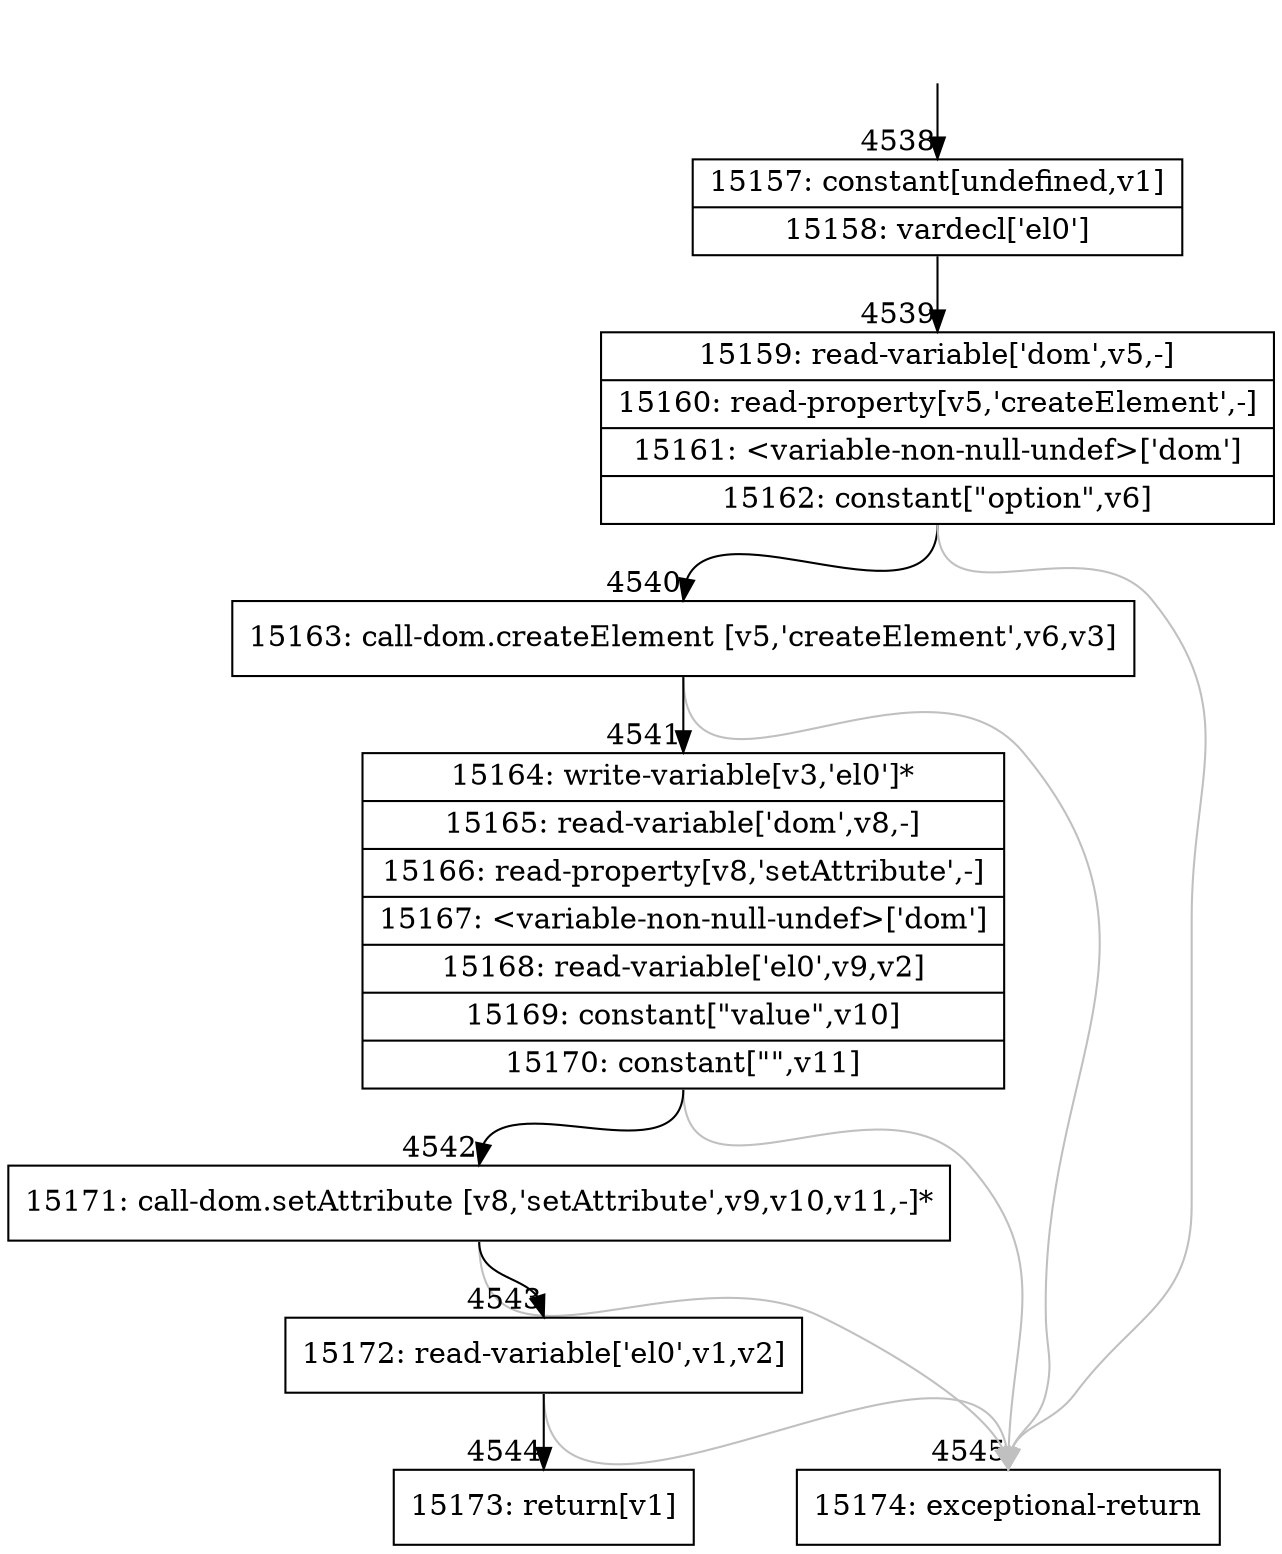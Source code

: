 digraph {
rankdir="TD"
BB_entry369[shape=none,label=""];
BB_entry369 -> BB4538 [tailport=s, headport=n, headlabel="    4538"]
BB4538 [shape=record label="{15157: constant[undefined,v1]|15158: vardecl['el0']}" ] 
BB4538 -> BB4539 [tailport=s, headport=n, headlabel="      4539"]
BB4539 [shape=record label="{15159: read-variable['dom',v5,-]|15160: read-property[v5,'createElement',-]|15161: \<variable-non-null-undef\>['dom']|15162: constant[\"option\",v6]}" ] 
BB4539 -> BB4540 [tailport=s, headport=n, headlabel="      4540"]
BB4539 -> BB4545 [tailport=s, headport=n, color=gray, headlabel="      4545"]
BB4540 [shape=record label="{15163: call-dom.createElement [v5,'createElement',v6,v3]}" ] 
BB4540 -> BB4541 [tailport=s, headport=n, headlabel="      4541"]
BB4540 -> BB4545 [tailport=s, headport=n, color=gray]
BB4541 [shape=record label="{15164: write-variable[v3,'el0']*|15165: read-variable['dom',v8,-]|15166: read-property[v8,'setAttribute',-]|15167: \<variable-non-null-undef\>['dom']|15168: read-variable['el0',v9,v2]|15169: constant[\"value\",v10]|15170: constant[\"\",v11]}" ] 
BB4541 -> BB4542 [tailport=s, headport=n, headlabel="      4542"]
BB4541 -> BB4545 [tailport=s, headport=n, color=gray]
BB4542 [shape=record label="{15171: call-dom.setAttribute [v8,'setAttribute',v9,v10,v11,-]*}" ] 
BB4542 -> BB4543 [tailport=s, headport=n, headlabel="      4543"]
BB4542 -> BB4545 [tailport=s, headport=n, color=gray]
BB4543 [shape=record label="{15172: read-variable['el0',v1,v2]}" ] 
BB4543 -> BB4544 [tailport=s, headport=n, headlabel="      4544"]
BB4543 -> BB4545 [tailport=s, headport=n, color=gray]
BB4544 [shape=record label="{15173: return[v1]}" ] 
BB4545 [shape=record label="{15174: exceptional-return}" ] 
//#$~ 8488
}

